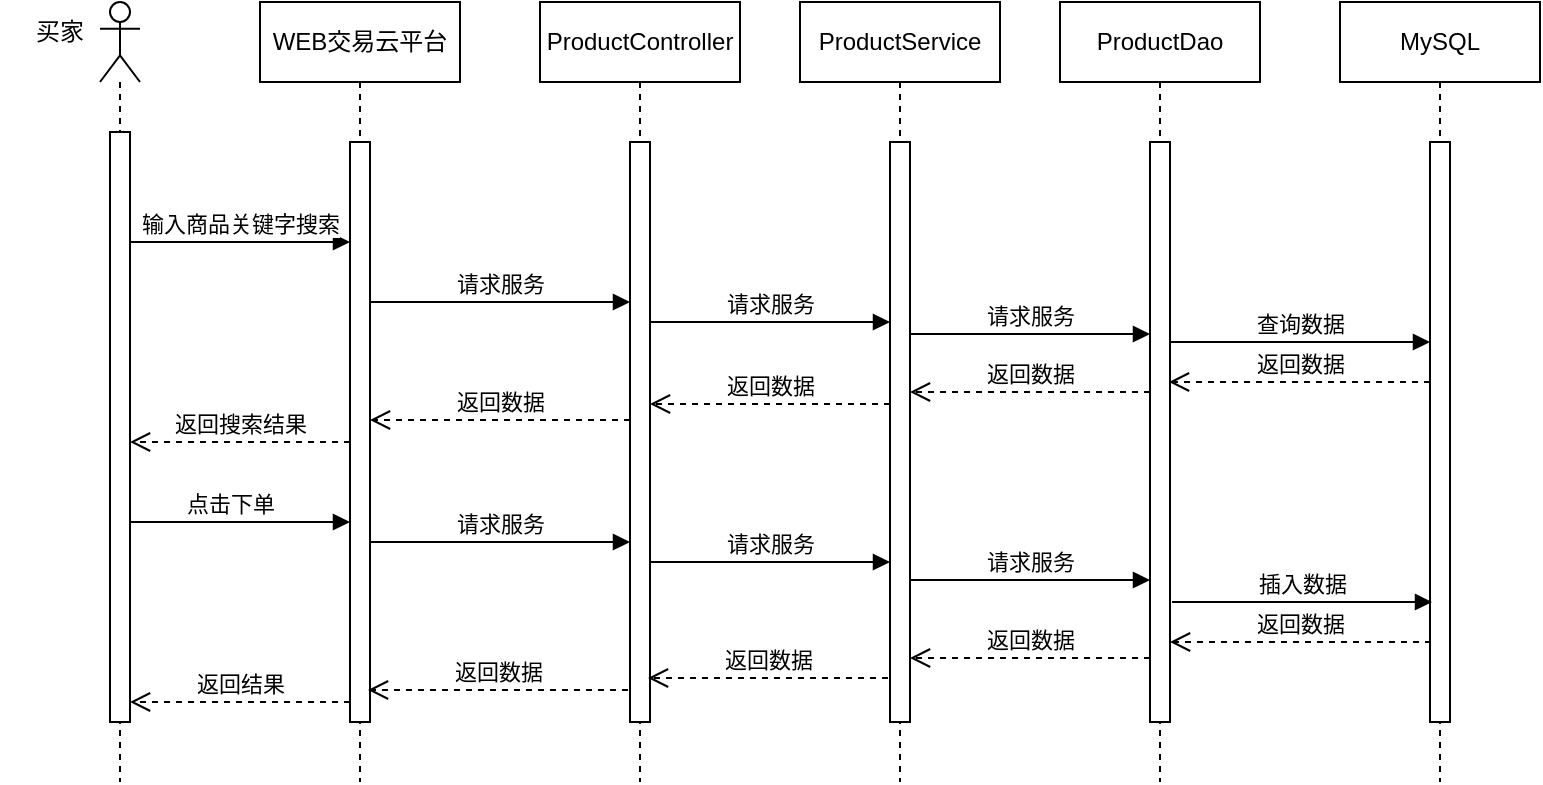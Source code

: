 <mxfile version="21.2.9" type="github">
  <diagram name="Page-1" id="2YBvvXClWsGukQMizWep">
    <mxGraphModel dx="1804" dy="615" grid="1" gridSize="10" guides="1" tooltips="1" connect="1" arrows="1" fold="1" page="1" pageScale="1" pageWidth="850" pageHeight="1100" math="0" shadow="0">
      <root>
        <mxCell id="0" />
        <mxCell id="1" parent="0" />
        <mxCell id="aM9ryv3xv72pqoxQDRHE-1" value="WEB交易云平台" style="shape=umlLifeline;perimeter=lifelinePerimeter;whiteSpace=wrap;html=1;container=0;dropTarget=0;collapsible=0;recursiveResize=0;outlineConnect=0;portConstraint=eastwest;newEdgeStyle={&quot;edgeStyle&quot;:&quot;elbowEdgeStyle&quot;,&quot;elbow&quot;:&quot;vertical&quot;,&quot;curved&quot;:0,&quot;rounded&quot;:0};" parent="1" vertex="1">
          <mxGeometry x="30" y="40" width="100" height="390" as="geometry" />
        </mxCell>
        <mxCell id="aM9ryv3xv72pqoxQDRHE-2" value="" style="html=1;points=[];perimeter=orthogonalPerimeter;outlineConnect=0;targetShapes=umlLifeline;portConstraint=eastwest;newEdgeStyle={&quot;edgeStyle&quot;:&quot;elbowEdgeStyle&quot;,&quot;elbow&quot;:&quot;vertical&quot;,&quot;curved&quot;:0,&quot;rounded&quot;:0};" parent="aM9ryv3xv72pqoxQDRHE-1" vertex="1">
          <mxGeometry x="45" y="70" width="10" height="290" as="geometry" />
        </mxCell>
        <mxCell id="aM9ryv3xv72pqoxQDRHE-5" value="ProductController" style="shape=umlLifeline;perimeter=lifelinePerimeter;whiteSpace=wrap;html=1;container=0;dropTarget=0;collapsible=0;recursiveResize=0;outlineConnect=0;portConstraint=eastwest;newEdgeStyle={&quot;edgeStyle&quot;:&quot;elbowEdgeStyle&quot;,&quot;elbow&quot;:&quot;vertical&quot;,&quot;curved&quot;:0,&quot;rounded&quot;:0};" parent="1" vertex="1">
          <mxGeometry x="170" y="40" width="100" height="390" as="geometry" />
        </mxCell>
        <mxCell id="aM9ryv3xv72pqoxQDRHE-6" value="" style="html=1;points=[];perimeter=orthogonalPerimeter;outlineConnect=0;targetShapes=umlLifeline;portConstraint=eastwest;newEdgeStyle={&quot;edgeStyle&quot;:&quot;elbowEdgeStyle&quot;,&quot;elbow&quot;:&quot;vertical&quot;,&quot;curved&quot;:0,&quot;rounded&quot;:0};" parent="aM9ryv3xv72pqoxQDRHE-5" vertex="1">
          <mxGeometry x="45" y="70" width="10" height="290" as="geometry" />
        </mxCell>
        <mxCell id="aM9ryv3xv72pqoxQDRHE-7" value="请求服务" style="html=1;verticalAlign=bottom;endArrow=block;edgeStyle=elbowEdgeStyle;elbow=vertical;curved=0;rounded=0;" parent="1" source="aM9ryv3xv72pqoxQDRHE-2" target="aM9ryv3xv72pqoxQDRHE-6" edge="1">
          <mxGeometry relative="1" as="geometry">
            <mxPoint x="195" y="130" as="sourcePoint" />
            <Array as="points">
              <mxPoint x="170" y="190" />
              <mxPoint x="180" y="120" />
            </Array>
          </mxGeometry>
        </mxCell>
        <mxCell id="aM9ryv3xv72pqoxQDRHE-8" value="返回数据" style="html=1;verticalAlign=bottom;endArrow=open;dashed=1;endSize=8;edgeStyle=elbowEdgeStyle;elbow=vertical;curved=0;rounded=0;" parent="1" edge="1">
          <mxGeometry relative="1" as="geometry">
            <mxPoint x="85" y="249" as="targetPoint" />
            <Array as="points">
              <mxPoint x="160" y="249" />
              <mxPoint x="110" y="239" />
              <mxPoint x="190" y="299" />
            </Array>
            <mxPoint x="215" y="249" as="sourcePoint" />
          </mxGeometry>
        </mxCell>
        <mxCell id="CdzJKPUCj3IDnQ0lfXkr-9" value="" style="shape=umlLifeline;perimeter=lifelinePerimeter;whiteSpace=wrap;html=1;container=1;dropTarget=0;collapsible=0;recursiveResize=0;outlineConnect=0;portConstraint=eastwest;newEdgeStyle={&quot;edgeStyle&quot;:&quot;elbowEdgeStyle&quot;,&quot;elbow&quot;:&quot;vertical&quot;,&quot;curved&quot;:0,&quot;rounded&quot;:0};participant=umlActor;" parent="1" vertex="1">
          <mxGeometry x="-50" y="40" width="20" height="390" as="geometry" />
        </mxCell>
        <mxCell id="CdzJKPUCj3IDnQ0lfXkr-11" value="买家" style="text;html=1;strokeColor=none;fillColor=none;align=center;verticalAlign=middle;whiteSpace=wrap;rounded=0;" parent="1" vertex="1">
          <mxGeometry x="-100" y="40" width="60" height="30" as="geometry" />
        </mxCell>
        <mxCell id="CdzJKPUCj3IDnQ0lfXkr-12" value="" style="rounded=0;whiteSpace=wrap;html=1;" parent="1" vertex="1">
          <mxGeometry x="-45" y="105" width="10" height="295" as="geometry" />
        </mxCell>
        <mxCell id="CdzJKPUCj3IDnQ0lfXkr-16" value="输入商品关键字搜索" style="html=1;verticalAlign=bottom;endArrow=block;edgeStyle=elbowEdgeStyle;elbow=vertical;curved=0;rounded=0;" parent="1" target="aM9ryv3xv72pqoxQDRHE-2" edge="1">
          <mxGeometry x="0.154" width="80" relative="1" as="geometry">
            <mxPoint x="-35" y="180" as="sourcePoint" />
            <mxPoint x="80" y="180" as="targetPoint" />
            <Array as="points">
              <mxPoint y="160" />
              <mxPoint y="140" />
            </Array>
            <mxPoint as="offset" />
          </mxGeometry>
        </mxCell>
        <mxCell id="CdzJKPUCj3IDnQ0lfXkr-17" value="返回搜索结果" style="html=1;verticalAlign=bottom;endArrow=open;dashed=1;endSize=8;edgeStyle=elbowEdgeStyle;elbow=vertical;curved=0;rounded=0;" parent="1" edge="1">
          <mxGeometry relative="1" as="geometry">
            <mxPoint x="75" y="260" as="sourcePoint" />
            <mxPoint x="-35" y="260" as="targetPoint" />
            <Array as="points">
              <mxPoint x="60" y="260" />
              <mxPoint x="-20" y="260" />
            </Array>
          </mxGeometry>
        </mxCell>
        <mxCell id="CdzJKPUCj3IDnQ0lfXkr-18" value="ProductService" style="shape=umlLifeline;perimeter=lifelinePerimeter;whiteSpace=wrap;html=1;container=0;dropTarget=0;collapsible=0;recursiveResize=0;outlineConnect=0;portConstraint=eastwest;newEdgeStyle={&quot;edgeStyle&quot;:&quot;elbowEdgeStyle&quot;,&quot;elbow&quot;:&quot;vertical&quot;,&quot;curved&quot;:0,&quot;rounded&quot;:0};" parent="1" vertex="1">
          <mxGeometry x="300" y="40" width="100" height="390" as="geometry" />
        </mxCell>
        <mxCell id="CdzJKPUCj3IDnQ0lfXkr-19" value="" style="html=1;points=[];perimeter=orthogonalPerimeter;outlineConnect=0;targetShapes=umlLifeline;portConstraint=eastwest;newEdgeStyle={&quot;edgeStyle&quot;:&quot;elbowEdgeStyle&quot;,&quot;elbow&quot;:&quot;vertical&quot;,&quot;curved&quot;:0,&quot;rounded&quot;:0};" parent="CdzJKPUCj3IDnQ0lfXkr-18" vertex="1">
          <mxGeometry x="45" y="70" width="10" height="290" as="geometry" />
        </mxCell>
        <mxCell id="CdzJKPUCj3IDnQ0lfXkr-20" value="ProductDao" style="shape=umlLifeline;perimeter=lifelinePerimeter;whiteSpace=wrap;html=1;container=0;dropTarget=0;collapsible=0;recursiveResize=0;outlineConnect=0;portConstraint=eastwest;newEdgeStyle={&quot;edgeStyle&quot;:&quot;elbowEdgeStyle&quot;,&quot;elbow&quot;:&quot;vertical&quot;,&quot;curved&quot;:0,&quot;rounded&quot;:0};" parent="1" vertex="1">
          <mxGeometry x="430" y="40" width="100" height="390" as="geometry" />
        </mxCell>
        <mxCell id="CdzJKPUCj3IDnQ0lfXkr-21" value="" style="html=1;points=[];perimeter=orthogonalPerimeter;outlineConnect=0;targetShapes=umlLifeline;portConstraint=eastwest;newEdgeStyle={&quot;edgeStyle&quot;:&quot;elbowEdgeStyle&quot;,&quot;elbow&quot;:&quot;vertical&quot;,&quot;curved&quot;:0,&quot;rounded&quot;:0};" parent="CdzJKPUCj3IDnQ0lfXkr-20" vertex="1">
          <mxGeometry x="45" y="70" width="10" height="290" as="geometry" />
        </mxCell>
        <mxCell id="CdzJKPUCj3IDnQ0lfXkr-22" value="MySQL" style="shape=umlLifeline;perimeter=lifelinePerimeter;whiteSpace=wrap;html=1;container=0;dropTarget=0;collapsible=0;recursiveResize=0;outlineConnect=0;portConstraint=eastwest;newEdgeStyle={&quot;edgeStyle&quot;:&quot;elbowEdgeStyle&quot;,&quot;elbow&quot;:&quot;vertical&quot;,&quot;curved&quot;:0,&quot;rounded&quot;:0};" parent="1" vertex="1">
          <mxGeometry x="570" y="40" width="100" height="390" as="geometry" />
        </mxCell>
        <mxCell id="CdzJKPUCj3IDnQ0lfXkr-23" value="" style="html=1;points=[];perimeter=orthogonalPerimeter;outlineConnect=0;targetShapes=umlLifeline;portConstraint=eastwest;newEdgeStyle={&quot;edgeStyle&quot;:&quot;elbowEdgeStyle&quot;,&quot;elbow&quot;:&quot;vertical&quot;,&quot;curved&quot;:0,&quot;rounded&quot;:0};" parent="CdzJKPUCj3IDnQ0lfXkr-22" vertex="1">
          <mxGeometry x="45" y="70" width="10" height="290" as="geometry" />
        </mxCell>
        <mxCell id="CdzJKPUCj3IDnQ0lfXkr-24" value="点击下单" style="html=1;verticalAlign=bottom;endArrow=block;edgeStyle=elbowEdgeStyle;elbow=vertical;curved=0;rounded=0;" parent="1" target="aM9ryv3xv72pqoxQDRHE-2" edge="1">
          <mxGeometry width="80" relative="1" as="geometry">
            <mxPoint x="-35" y="290" as="sourcePoint" />
            <mxPoint x="70" y="290" as="targetPoint" />
            <Array as="points">
              <mxPoint y="300" />
              <mxPoint x="20" y="280" />
            </Array>
          </mxGeometry>
        </mxCell>
        <mxCell id="CdzJKPUCj3IDnQ0lfXkr-25" value="请求服务" style="html=1;verticalAlign=bottom;endArrow=block;edgeStyle=elbowEdgeStyle;elbow=vertical;curved=0;rounded=0;" parent="1" source="aM9ryv3xv72pqoxQDRHE-6" target="CdzJKPUCj3IDnQ0lfXkr-19" edge="1">
          <mxGeometry relative="1" as="geometry">
            <mxPoint x="230" y="200" as="sourcePoint" />
            <Array as="points">
              <mxPoint x="305" y="200" />
              <mxPoint x="315" y="130" />
            </Array>
            <mxPoint x="350" y="200" as="targetPoint" />
          </mxGeometry>
        </mxCell>
        <mxCell id="CdzJKPUCj3IDnQ0lfXkr-27" value="请求服务" style="html=1;verticalAlign=bottom;endArrow=block;edgeStyle=elbowEdgeStyle;elbow=vertical;curved=0;rounded=0;" parent="1" edge="1">
          <mxGeometry relative="1" as="geometry">
            <mxPoint x="355" y="206" as="sourcePoint" />
            <Array as="points">
              <mxPoint x="430" y="206" />
              <mxPoint x="440" y="136" />
            </Array>
            <mxPoint x="475" y="206" as="targetPoint" />
          </mxGeometry>
        </mxCell>
        <mxCell id="CdzJKPUCj3IDnQ0lfXkr-28" value="查询数据" style="html=1;verticalAlign=bottom;endArrow=block;edgeStyle=elbowEdgeStyle;elbow=vertical;curved=0;rounded=0;" parent="1" source="CdzJKPUCj3IDnQ0lfXkr-21" target="CdzJKPUCj3IDnQ0lfXkr-23" edge="1">
          <mxGeometry relative="1" as="geometry">
            <mxPoint x="490" y="210" as="sourcePoint" />
            <Array as="points">
              <mxPoint x="555" y="210" />
              <mxPoint x="565" y="140" />
            </Array>
            <mxPoint x="600" y="210" as="targetPoint" />
          </mxGeometry>
        </mxCell>
        <mxCell id="CdzJKPUCj3IDnQ0lfXkr-29" value="返回数据" style="html=1;verticalAlign=bottom;endArrow=open;dashed=1;endSize=8;edgeStyle=elbowEdgeStyle;elbow=vertical;curved=0;rounded=0;" parent="1" source="CdzJKPUCj3IDnQ0lfXkr-23" edge="1">
          <mxGeometry relative="1" as="geometry">
            <mxPoint x="484.5" y="230" as="targetPoint" />
            <Array as="points">
              <mxPoint x="560" y="230" />
              <mxPoint x="510" y="220" />
              <mxPoint x="590" y="280" />
            </Array>
            <mxPoint x="610" y="230" as="sourcePoint" />
          </mxGeometry>
        </mxCell>
        <mxCell id="CdzJKPUCj3IDnQ0lfXkr-30" value="返回数据" style="html=1;verticalAlign=bottom;endArrow=open;dashed=1;endSize=8;edgeStyle=elbowEdgeStyle;elbow=vertical;curved=0;rounded=0;" parent="1" edge="1">
          <mxGeometry relative="1" as="geometry">
            <mxPoint x="355" y="235" as="targetPoint" />
            <Array as="points">
              <mxPoint x="435.5" y="235" />
              <mxPoint x="385.5" y="225" />
              <mxPoint x="465.5" y="285" />
            </Array>
            <mxPoint x="475" y="235" as="sourcePoint" />
          </mxGeometry>
        </mxCell>
        <mxCell id="CdzJKPUCj3IDnQ0lfXkr-31" value="返回数据" style="html=1;verticalAlign=bottom;endArrow=open;dashed=1;endSize=8;edgeStyle=elbowEdgeStyle;elbow=vertical;curved=0;rounded=0;" parent="1" edge="1">
          <mxGeometry relative="1" as="geometry">
            <mxPoint x="225" y="241" as="targetPoint" />
            <Array as="points">
              <mxPoint x="310.5" y="241" />
              <mxPoint x="260.5" y="231" />
              <mxPoint x="340.5" y="291" />
            </Array>
            <mxPoint x="345" y="241" as="sourcePoint" />
          </mxGeometry>
        </mxCell>
        <mxCell id="CdzJKPUCj3IDnQ0lfXkr-32" value="请求服务" style="html=1;verticalAlign=bottom;endArrow=block;edgeStyle=elbowEdgeStyle;elbow=vertical;curved=0;rounded=0;" parent="1" edge="1">
          <mxGeometry relative="1" as="geometry">
            <mxPoint x="85" y="310" as="sourcePoint" />
            <Array as="points">
              <mxPoint x="170" y="310" />
              <mxPoint x="180" y="240" />
            </Array>
            <mxPoint x="215" y="310" as="targetPoint" />
          </mxGeometry>
        </mxCell>
        <mxCell id="CdzJKPUCj3IDnQ0lfXkr-33" value="请求服务" style="html=1;verticalAlign=bottom;endArrow=block;edgeStyle=elbowEdgeStyle;elbow=vertical;curved=0;rounded=0;" parent="1" edge="1">
          <mxGeometry relative="1" as="geometry">
            <mxPoint x="225" y="320" as="sourcePoint" />
            <Array as="points">
              <mxPoint x="305" y="320" />
              <mxPoint x="315" y="250" />
            </Array>
            <mxPoint x="345" y="320" as="targetPoint" />
          </mxGeometry>
        </mxCell>
        <mxCell id="CdzJKPUCj3IDnQ0lfXkr-34" value="请求服务" style="html=1;verticalAlign=bottom;endArrow=block;edgeStyle=elbowEdgeStyle;elbow=vertical;curved=0;rounded=0;" parent="1" edge="1">
          <mxGeometry relative="1" as="geometry">
            <mxPoint x="355" y="329" as="sourcePoint" />
            <Array as="points">
              <mxPoint x="430" y="329" />
              <mxPoint x="440" y="259" />
            </Array>
            <mxPoint x="475" y="329" as="targetPoint" />
          </mxGeometry>
        </mxCell>
        <mxCell id="CdzJKPUCj3IDnQ0lfXkr-35" value="插入数据" style="html=1;verticalAlign=bottom;endArrow=block;edgeStyle=elbowEdgeStyle;elbow=vertical;curved=0;rounded=0;" parent="1" edge="1">
          <mxGeometry relative="1" as="geometry">
            <mxPoint x="486" y="340" as="sourcePoint" />
            <Array as="points">
              <mxPoint x="556" y="340" />
              <mxPoint x="566" y="270" />
            </Array>
            <mxPoint x="616" y="340" as="targetPoint" />
          </mxGeometry>
        </mxCell>
        <mxCell id="CdzJKPUCj3IDnQ0lfXkr-37" value="返回数据" style="html=1;verticalAlign=bottom;endArrow=open;dashed=1;endSize=8;edgeStyle=elbowEdgeStyle;elbow=vertical;curved=0;rounded=0;" parent="1" edge="1">
          <mxGeometry relative="1" as="geometry">
            <mxPoint x="485" y="360" as="targetPoint" />
            <Array as="points">
              <mxPoint x="560.5" y="360" />
              <mxPoint x="510.5" y="350" />
              <mxPoint x="590.5" y="410" />
            </Array>
            <mxPoint x="615.5" y="360" as="sourcePoint" />
          </mxGeometry>
        </mxCell>
        <mxCell id="CdzJKPUCj3IDnQ0lfXkr-39" value="返回数据" style="html=1;verticalAlign=bottom;endArrow=open;dashed=1;endSize=8;edgeStyle=elbowEdgeStyle;elbow=vertical;curved=0;rounded=0;" parent="1" edge="1">
          <mxGeometry relative="1" as="geometry">
            <mxPoint x="355" y="368" as="targetPoint" />
            <Array as="points">
              <mxPoint x="435.5" y="368" />
              <mxPoint x="385.5" y="358" />
              <mxPoint x="465.5" y="418" />
            </Array>
            <mxPoint x="475" y="368" as="sourcePoint" />
          </mxGeometry>
        </mxCell>
        <mxCell id="CdzJKPUCj3IDnQ0lfXkr-40" value="返回数据" style="html=1;verticalAlign=bottom;endArrow=open;dashed=1;endSize=8;edgeStyle=elbowEdgeStyle;elbow=vertical;curved=0;rounded=0;" parent="1" edge="1">
          <mxGeometry relative="1" as="geometry">
            <mxPoint x="224" y="378" as="targetPoint" />
            <Array as="points">
              <mxPoint x="309.5" y="378" />
              <mxPoint x="259.5" y="368" />
              <mxPoint x="339.5" y="428" />
            </Array>
            <mxPoint x="344" y="378" as="sourcePoint" />
          </mxGeometry>
        </mxCell>
        <mxCell id="CdzJKPUCj3IDnQ0lfXkr-41" value="返回数据" style="html=1;verticalAlign=bottom;endArrow=open;dashed=1;endSize=8;edgeStyle=elbowEdgeStyle;elbow=vertical;curved=0;rounded=0;" parent="1" edge="1">
          <mxGeometry relative="1" as="geometry">
            <mxPoint x="84" y="384" as="targetPoint" />
            <Array as="points">
              <mxPoint x="159" y="384" />
              <mxPoint x="109" y="374" />
              <mxPoint x="189" y="434" />
            </Array>
            <mxPoint x="214" y="384" as="sourcePoint" />
          </mxGeometry>
        </mxCell>
        <mxCell id="CdzJKPUCj3IDnQ0lfXkr-42" value="返回结果" style="html=1;verticalAlign=bottom;endArrow=open;dashed=1;endSize=8;edgeStyle=elbowEdgeStyle;elbow=vertical;curved=0;rounded=0;" parent="1" edge="1">
          <mxGeometry relative="1" as="geometry">
            <mxPoint x="75" y="390" as="sourcePoint" />
            <mxPoint x="-35" y="390" as="targetPoint" />
            <Array as="points">
              <mxPoint x="60" y="390" />
              <mxPoint x="-20" y="390" />
            </Array>
            <mxPoint as="offset" />
          </mxGeometry>
        </mxCell>
      </root>
    </mxGraphModel>
  </diagram>
</mxfile>
